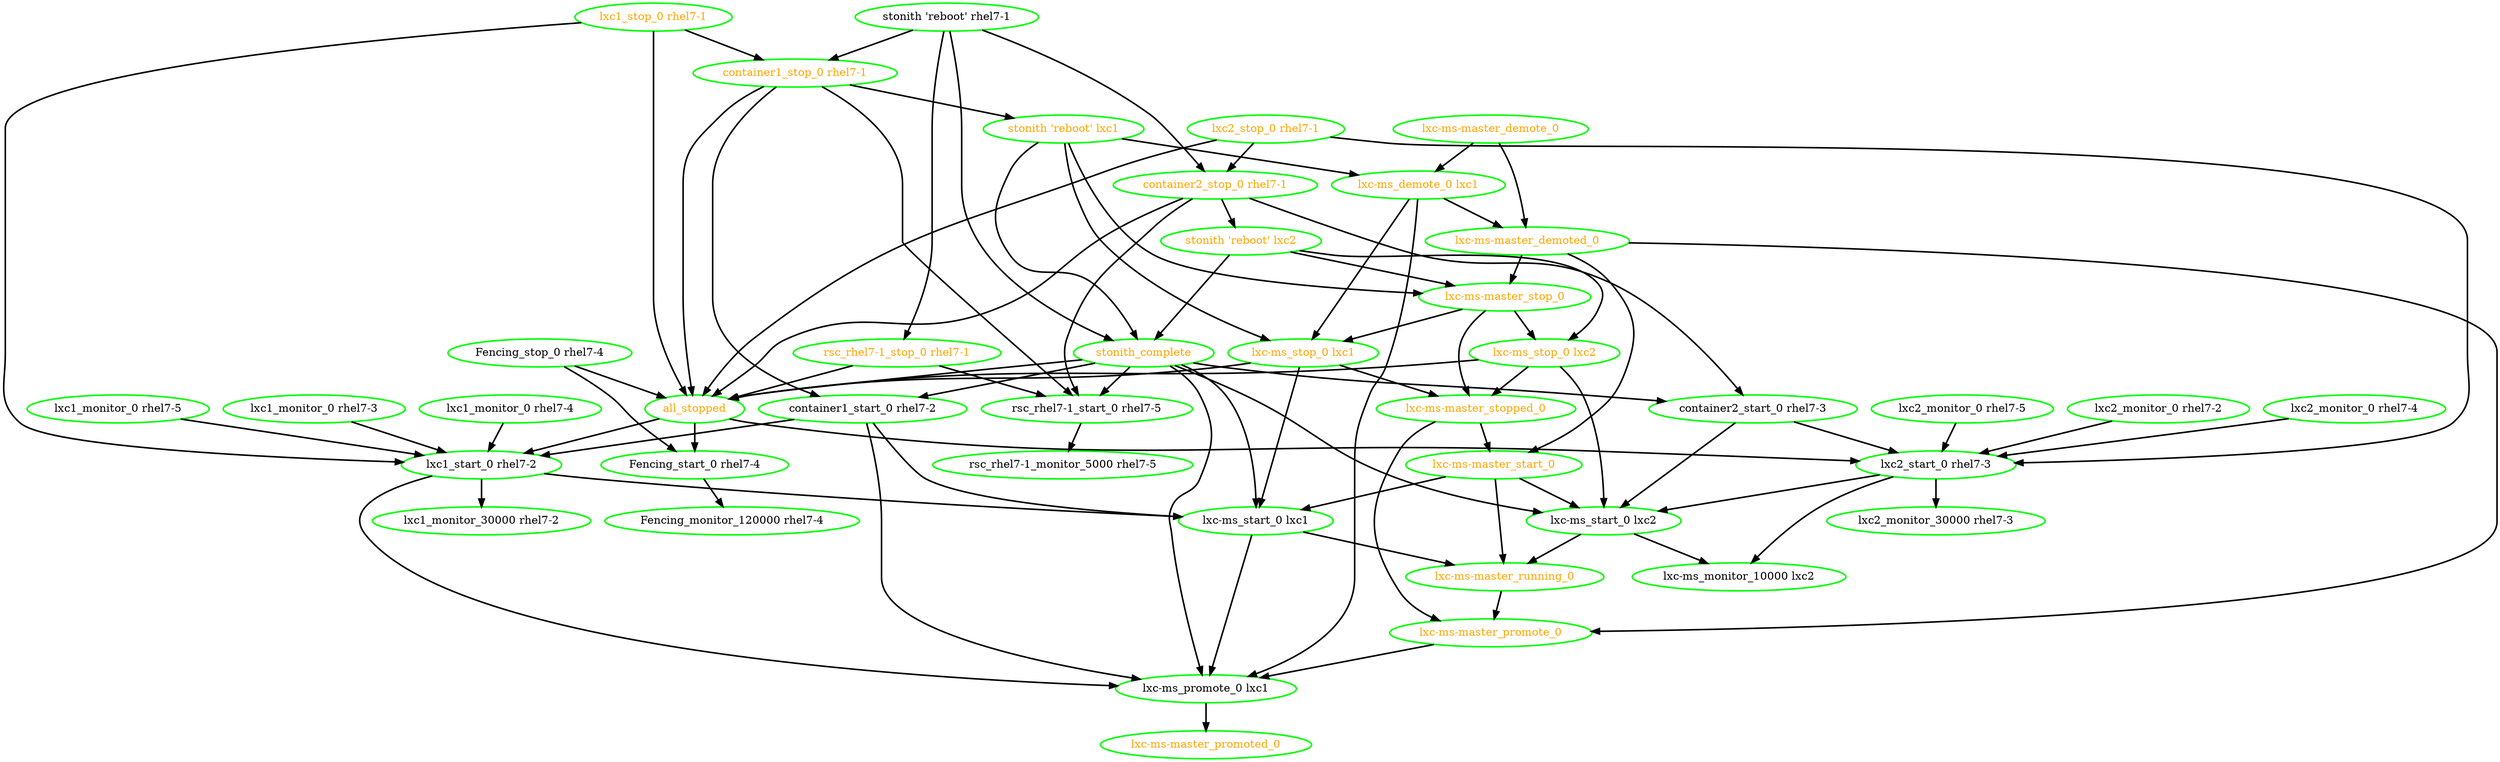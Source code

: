 digraph "g" {
"Fencing_monitor_120000 rhel7-4" [ style=bold color="green" fontcolor="black"]
"Fencing_start_0 rhel7-4" -> "Fencing_monitor_120000 rhel7-4" [ style = bold]
"Fencing_start_0 rhel7-4" [ style=bold color="green" fontcolor="black"]
"Fencing_stop_0 rhel7-4" -> "Fencing_start_0 rhel7-4" [ style = bold]
"Fencing_stop_0 rhel7-4" -> "all_stopped" [ style = bold]
"Fencing_stop_0 rhel7-4" [ style=bold color="green" fontcolor="black"]
"all_stopped" -> "Fencing_start_0 rhel7-4" [ style = bold]
"all_stopped" -> "lxc1_start_0 rhel7-2" [ style = bold]
"all_stopped" -> "lxc2_start_0 rhel7-3" [ style = bold]
"all_stopped" [ style=bold color="green" fontcolor="orange"]
"container1_start_0 rhel7-2" -> "lxc-ms_promote_0 lxc1" [ style = bold]
"container1_start_0 rhel7-2" -> "lxc-ms_start_0 lxc1" [ style = bold]
"container1_start_0 rhel7-2" -> "lxc1_start_0 rhel7-2" [ style = bold]
"container1_start_0 rhel7-2" [ style=bold color="green" fontcolor="black"]
"container1_stop_0 rhel7-1" -> "all_stopped" [ style = bold]
"container1_stop_0 rhel7-1" -> "container1_start_0 rhel7-2" [ style = bold]
"container1_stop_0 rhel7-1" -> "rsc_rhel7-1_start_0 rhel7-5" [ style = bold]
"container1_stop_0 rhel7-1" -> "stonith 'reboot' lxc1" [ style = bold]
"container1_stop_0 rhel7-1" [ style=bold color="green" fontcolor="orange"]
"container2_start_0 rhel7-3" -> "lxc-ms_start_0 lxc2" [ style = bold]
"container2_start_0 rhel7-3" -> "lxc2_start_0 rhel7-3" [ style = bold]
"container2_start_0 rhel7-3" [ style=bold color="green" fontcolor="black"]
"container2_stop_0 rhel7-1" -> "all_stopped" [ style = bold]
"container2_stop_0 rhel7-1" -> "container2_start_0 rhel7-3" [ style = bold]
"container2_stop_0 rhel7-1" -> "rsc_rhel7-1_start_0 rhel7-5" [ style = bold]
"container2_stop_0 rhel7-1" -> "stonith 'reboot' lxc2" [ style = bold]
"container2_stop_0 rhel7-1" [ style=bold color="green" fontcolor="orange"]
"lxc-ms-master_demote_0" -> "lxc-ms-master_demoted_0" [ style = bold]
"lxc-ms-master_demote_0" -> "lxc-ms_demote_0 lxc1" [ style = bold]
"lxc-ms-master_demote_0" [ style=bold color="green" fontcolor="orange"]
"lxc-ms-master_demoted_0" -> "lxc-ms-master_promote_0" [ style = bold]
"lxc-ms-master_demoted_0" -> "lxc-ms-master_start_0" [ style = bold]
"lxc-ms-master_demoted_0" -> "lxc-ms-master_stop_0" [ style = bold]
"lxc-ms-master_demoted_0" [ style=bold color="green" fontcolor="orange"]
"lxc-ms-master_promote_0" -> "lxc-ms_promote_0 lxc1" [ style = bold]
"lxc-ms-master_promote_0" [ style=bold color="green" fontcolor="orange"]
"lxc-ms-master_promoted_0" [ style=bold color="green" fontcolor="orange"]
"lxc-ms-master_running_0" -> "lxc-ms-master_promote_0" [ style = bold]
"lxc-ms-master_running_0" [ style=bold color="green" fontcolor="orange"]
"lxc-ms-master_start_0" -> "lxc-ms-master_running_0" [ style = bold]
"lxc-ms-master_start_0" -> "lxc-ms_start_0 lxc1" [ style = bold]
"lxc-ms-master_start_0" -> "lxc-ms_start_0 lxc2" [ style = bold]
"lxc-ms-master_start_0" [ style=bold color="green" fontcolor="orange"]
"lxc-ms-master_stop_0" -> "lxc-ms-master_stopped_0" [ style = bold]
"lxc-ms-master_stop_0" -> "lxc-ms_stop_0 lxc1" [ style = bold]
"lxc-ms-master_stop_0" -> "lxc-ms_stop_0 lxc2" [ style = bold]
"lxc-ms-master_stop_0" [ style=bold color="green" fontcolor="orange"]
"lxc-ms-master_stopped_0" -> "lxc-ms-master_promote_0" [ style = bold]
"lxc-ms-master_stopped_0" -> "lxc-ms-master_start_0" [ style = bold]
"lxc-ms-master_stopped_0" [ style=bold color="green" fontcolor="orange"]
"lxc-ms_demote_0 lxc1" -> "lxc-ms-master_demoted_0" [ style = bold]
"lxc-ms_demote_0 lxc1" -> "lxc-ms_promote_0 lxc1" [ style = bold]
"lxc-ms_demote_0 lxc1" -> "lxc-ms_stop_0 lxc1" [ style = bold]
"lxc-ms_demote_0 lxc1" [ style=bold color="green" fontcolor="orange"]
"lxc-ms_monitor_10000 lxc2" [ style=bold color="green" fontcolor="black"]
"lxc-ms_promote_0 lxc1" -> "lxc-ms-master_promoted_0" [ style = bold]
"lxc-ms_promote_0 lxc1" [ style=bold color="green" fontcolor="black"]
"lxc-ms_start_0 lxc1" -> "lxc-ms-master_running_0" [ style = bold]
"lxc-ms_start_0 lxc1" -> "lxc-ms_promote_0 lxc1" [ style = bold]
"lxc-ms_start_0 lxc1" [ style=bold color="green" fontcolor="black"]
"lxc-ms_start_0 lxc2" -> "lxc-ms-master_running_0" [ style = bold]
"lxc-ms_start_0 lxc2" -> "lxc-ms_monitor_10000 lxc2" [ style = bold]
"lxc-ms_start_0 lxc2" [ style=bold color="green" fontcolor="black"]
"lxc-ms_stop_0 lxc1" -> "all_stopped" [ style = bold]
"lxc-ms_stop_0 lxc1" -> "lxc-ms-master_stopped_0" [ style = bold]
"lxc-ms_stop_0 lxc1" -> "lxc-ms_start_0 lxc1" [ style = bold]
"lxc-ms_stop_0 lxc1" [ style=bold color="green" fontcolor="orange"]
"lxc-ms_stop_0 lxc2" -> "all_stopped" [ style = bold]
"lxc-ms_stop_0 lxc2" -> "lxc-ms-master_stopped_0" [ style = bold]
"lxc-ms_stop_0 lxc2" -> "lxc-ms_start_0 lxc2" [ style = bold]
"lxc-ms_stop_0 lxc2" [ style=bold color="green" fontcolor="orange"]
"lxc1_monitor_0 rhel7-3" -> "lxc1_start_0 rhel7-2" [ style = bold]
"lxc1_monitor_0 rhel7-3" [ style=bold color="green" fontcolor="black"]
"lxc1_monitor_0 rhel7-4" -> "lxc1_start_0 rhel7-2" [ style = bold]
"lxc1_monitor_0 rhel7-4" [ style=bold color="green" fontcolor="black"]
"lxc1_monitor_0 rhel7-5" -> "lxc1_start_0 rhel7-2" [ style = bold]
"lxc1_monitor_0 rhel7-5" [ style=bold color="green" fontcolor="black"]
"lxc1_monitor_30000 rhel7-2" [ style=bold color="green" fontcolor="black"]
"lxc1_start_0 rhel7-2" -> "lxc-ms_promote_0 lxc1" [ style = bold]
"lxc1_start_0 rhel7-2" -> "lxc-ms_start_0 lxc1" [ style = bold]
"lxc1_start_0 rhel7-2" -> "lxc1_monitor_30000 rhel7-2" [ style = bold]
"lxc1_start_0 rhel7-2" [ style=bold color="green" fontcolor="black"]
"lxc1_stop_0 rhel7-1" -> "all_stopped" [ style = bold]
"lxc1_stop_0 rhel7-1" -> "container1_stop_0 rhel7-1" [ style = bold]
"lxc1_stop_0 rhel7-1" -> "lxc1_start_0 rhel7-2" [ style = bold]
"lxc1_stop_0 rhel7-1" [ style=bold color="green" fontcolor="orange"]
"lxc2_monitor_0 rhel7-2" -> "lxc2_start_0 rhel7-3" [ style = bold]
"lxc2_monitor_0 rhel7-2" [ style=bold color="green" fontcolor="black"]
"lxc2_monitor_0 rhel7-4" -> "lxc2_start_0 rhel7-3" [ style = bold]
"lxc2_monitor_0 rhel7-4" [ style=bold color="green" fontcolor="black"]
"lxc2_monitor_0 rhel7-5" -> "lxc2_start_0 rhel7-3" [ style = bold]
"lxc2_monitor_0 rhel7-5" [ style=bold color="green" fontcolor="black"]
"lxc2_monitor_30000 rhel7-3" [ style=bold color="green" fontcolor="black"]
"lxc2_start_0 rhel7-3" -> "lxc-ms_monitor_10000 lxc2" [ style = bold]
"lxc2_start_0 rhel7-3" -> "lxc-ms_start_0 lxc2" [ style = bold]
"lxc2_start_0 rhel7-3" -> "lxc2_monitor_30000 rhel7-3" [ style = bold]
"lxc2_start_0 rhel7-3" [ style=bold color="green" fontcolor="black"]
"lxc2_stop_0 rhel7-1" -> "all_stopped" [ style = bold]
"lxc2_stop_0 rhel7-1" -> "container2_stop_0 rhel7-1" [ style = bold]
"lxc2_stop_0 rhel7-1" -> "lxc2_start_0 rhel7-3" [ style = bold]
"lxc2_stop_0 rhel7-1" [ style=bold color="green" fontcolor="orange"]
"rsc_rhel7-1_monitor_5000 rhel7-5" [ style=bold color="green" fontcolor="black"]
"rsc_rhel7-1_start_0 rhel7-5" -> "rsc_rhel7-1_monitor_5000 rhel7-5" [ style = bold]
"rsc_rhel7-1_start_0 rhel7-5" [ style=bold color="green" fontcolor="black"]
"rsc_rhel7-1_stop_0 rhel7-1" -> "all_stopped" [ style = bold]
"rsc_rhel7-1_stop_0 rhel7-1" -> "rsc_rhel7-1_start_0 rhel7-5" [ style = bold]
"rsc_rhel7-1_stop_0 rhel7-1" [ style=bold color="green" fontcolor="orange"]
"stonith 'reboot' lxc1" -> "lxc-ms-master_stop_0" [ style = bold]
"stonith 'reboot' lxc1" -> "lxc-ms_demote_0 lxc1" [ style = bold]
"stonith 'reboot' lxc1" -> "lxc-ms_stop_0 lxc1" [ style = bold]
"stonith 'reboot' lxc1" -> "stonith_complete" [ style = bold]
"stonith 'reboot' lxc1" [ style=bold color="green" fontcolor="orange"]
"stonith 'reboot' lxc2" -> "lxc-ms-master_stop_0" [ style = bold]
"stonith 'reboot' lxc2" -> "lxc-ms_stop_0 lxc2" [ style = bold]
"stonith 'reboot' lxc2" -> "stonith_complete" [ style = bold]
"stonith 'reboot' lxc2" [ style=bold color="green" fontcolor="orange"]
"stonith 'reboot' rhel7-1" -> "container1_stop_0 rhel7-1" [ style = bold]
"stonith 'reboot' rhel7-1" -> "container2_stop_0 rhel7-1" [ style = bold]
"stonith 'reboot' rhel7-1" -> "rsc_rhel7-1_stop_0 rhel7-1" [ style = bold]
"stonith 'reboot' rhel7-1" -> "stonith_complete" [ style = bold]
"stonith 'reboot' rhel7-1" [ style=bold color="green" fontcolor="black"]
"stonith_complete" -> "all_stopped" [ style = bold]
"stonith_complete" -> "container1_start_0 rhel7-2" [ style = bold]
"stonith_complete" -> "container2_start_0 rhel7-3" [ style = bold]
"stonith_complete" -> "lxc-ms_promote_0 lxc1" [ style = bold]
"stonith_complete" -> "lxc-ms_start_0 lxc1" [ style = bold]
"stonith_complete" -> "lxc-ms_start_0 lxc2" [ style = bold]
"stonith_complete" -> "rsc_rhel7-1_start_0 rhel7-5" [ style = bold]
"stonith_complete" [ style=bold color="green" fontcolor="orange"]
}

